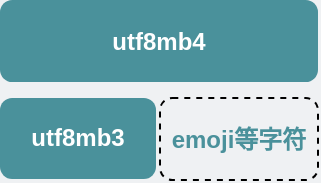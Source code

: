 <mxfile version="17.4.5" type="github"><diagram id="3228e29e-7158-1315-38df-8450db1d8a1d" name="Page-1"><mxGraphModel dx="474" dy="969" grid="0" gridSize="10" guides="1" tooltips="1" connect="1" arrows="1" fold="1" page="1" pageScale="1" pageWidth="300" pageHeight="150" background="#EFF1F3" math="0" shadow="0"><root><mxCell id="0"/><mxCell id="1" parent="0"/><mxCell id="RbU2bd0sb_vKXf_4wspi-8" value="&lt;span style=&quot;color: rgb(255 , 255 , 255)&quot;&gt;utf8mb3&lt;/span&gt;" style="rounded=1;whiteSpace=wrap;html=1;fillColor=#4A919B;strokeColor=none;fontStyle=1" parent="1" vertex="1"><mxGeometry x="71" y="-221" width="78" height="40.5" as="geometry"/></mxCell><mxCell id="byUBsoKTUdo-zEKertgs-1" value="&lt;span style=&quot;color: rgb(255 , 255 , 255)&quot;&gt;utf8mb4&lt;/span&gt;" style="rounded=1;whiteSpace=wrap;html=1;fillColor=#4A919B;strokeColor=none;fontStyle=1" vertex="1" parent="1"><mxGeometry x="71" y="-270" width="159" height="41" as="geometry"/></mxCell><mxCell id="byUBsoKTUdo-zEKertgs-2" value="&lt;font color=&quot;#4a919b&quot;&gt;emoji等字符&lt;/font&gt;" style="rounded=1;whiteSpace=wrap;html=1;fillColor=none;strokeColor=default;fontStyle=1;dashed=1;" vertex="1" parent="1"><mxGeometry x="151" y="-221" width="79" height="41" as="geometry"/></mxCell></root></mxGraphModel></diagram></mxfile>